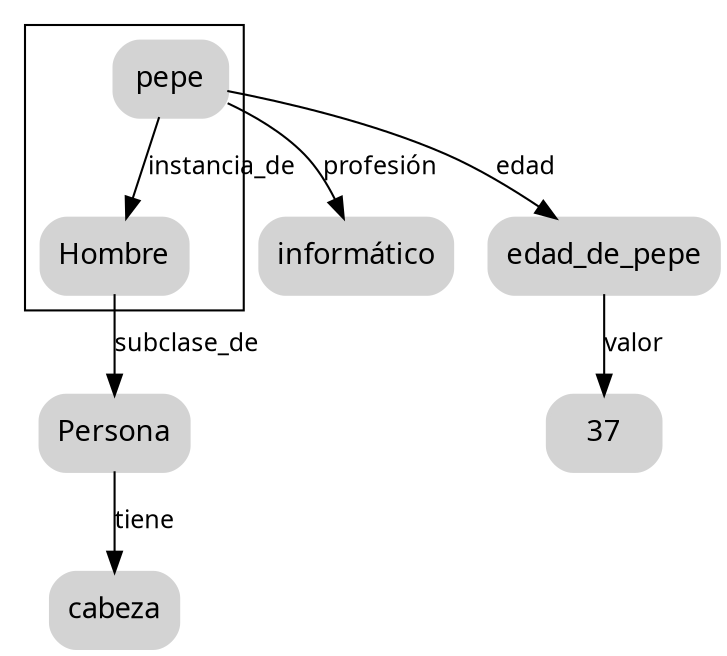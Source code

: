 digraph ejemplo {
    node  [style="rounded,filled,bold", shape=box, fontname="Nimbus", color="lightgray"];
    edge  [fontname="Nimbus" weight=2, fontsize=12]
    
    A -> B [ label = "profesión" ];
    A -> C [ label = "edad"];
    C -> D [ label = "valor"];
    subgraph cluster_1 {
        A -> E [ label = "instancia_de"];
    }
    E -> F [ label = "subclase_de"];
    F -> G [ label = "tiene"];

    A [label="pepe"];
    B [label="informático"];
    C [label="edad_de_pepe"];
    D [label="37"];
    E [label="Hombre"];
    F [label="Persona"];
    G [label="cabeza"];
}
